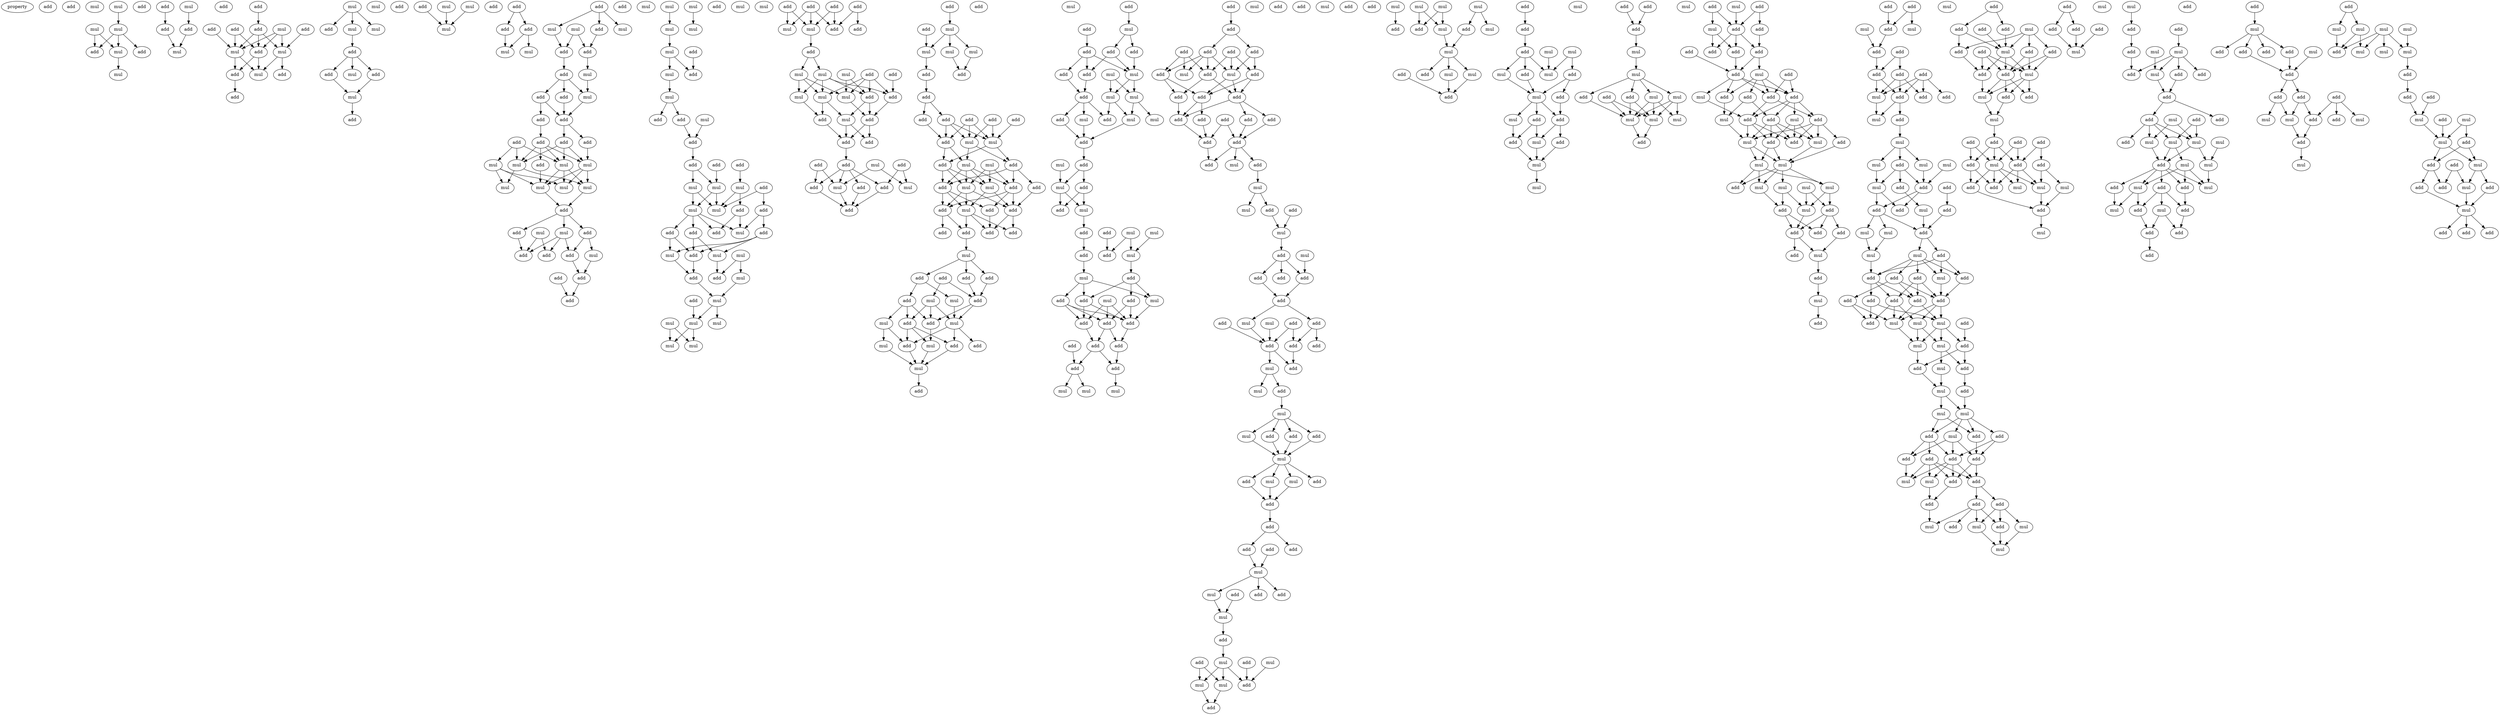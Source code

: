 digraph {
    node [fontcolor=black]
    property [mul=2,lf=1.0]
    0 [ label = add ];
    1 [ label = add ];
    2 [ label = mul ];
    3 [ label = mul ];
    4 [ label = mul ];
    5 [ label = mul ];
    6 [ label = mul ];
    7 [ label = add ];
    8 [ label = add ];
    9 [ label = add ];
    10 [ label = mul ];
    11 [ label = add ];
    12 [ label = mul ];
    13 [ label = add ];
    14 [ label = add ];
    15 [ label = add ];
    16 [ label = mul ];
    17 [ label = add ];
    18 [ label = mul ];
    19 [ label = add ];
    20 [ label = add ];
    21 [ label = add ];
    22 [ label = add ];
    23 [ label = add ];
    24 [ label = mul ];
    25 [ label = mul ];
    26 [ label = add ];
    27 [ label = add ];
    28 [ label = mul ];
    29 [ label = add ];
    30 [ label = mul ];
    31 [ label = add ];
    32 [ label = mul ];
    33 [ label = mul ];
    34 [ label = mul ];
    35 [ label = add ];
    36 [ label = add ];
    37 [ label = add ];
    38 [ label = mul ];
    39 [ label = add ];
    40 [ label = mul ];
    41 [ label = add ];
    42 [ label = add ];
    43 [ label = mul ];
    44 [ label = mul ];
    45 [ label = add ];
    46 [ label = mul ];
    47 [ label = add ];
    48 [ label = add ];
    49 [ label = add ];
    50 [ label = mul ];
    51 [ label = mul ];
    52 [ label = add ];
    53 [ label = mul ];
    54 [ label = mul ];
    55 [ label = mul ];
    56 [ label = add ];
    57 [ label = add ];
    58 [ label = add ];
    59 [ label = mul ];
    60 [ label = add ];
    61 [ label = mul ];
    62 [ label = add ];
    63 [ label = add ];
    64 [ label = add ];
    65 [ label = add ];
    66 [ label = add ];
    67 [ label = add ];
    68 [ label = add ];
    69 [ label = add ];
    70 [ label = add ];
    71 [ label = mul ];
    72 [ label = mul ];
    73 [ label = add ];
    74 [ label = mul ];
    75 [ label = mul ];
    76 [ label = mul ];
    77 [ label = mul ];
    78 [ label = mul ];
    79 [ label = mul ];
    80 [ label = add ];
    81 [ label = mul ];
    82 [ label = add ];
    83 [ label = add ];
    84 [ label = mul ];
    85 [ label = mul ];
    86 [ label = mul ];
    87 [ label = add ];
    88 [ label = add ];
    89 [ label = add ];
    90 [ label = add ];
    91 [ label = add ];
    92 [ label = mul ];
    93 [ label = mul ];
    94 [ label = add ];
    95 [ label = add ];
    96 [ label = mul ];
    97 [ label = mul ];
    98 [ label = mul ];
    99 [ label = add ];
    100 [ label = mul ];
    101 [ label = add ];
    102 [ label = mul ];
    103 [ label = mul ];
    104 [ label = add ];
    105 [ label = add ];
    106 [ label = mul ];
    107 [ label = add ];
    108 [ label = add ];
    109 [ label = add ];
    110 [ label = add ];
    111 [ label = mul ];
    112 [ label = mul ];
    113 [ label = add ];
    114 [ label = mul ];
    115 [ label = add ];
    116 [ label = mul ];
    117 [ label = mul ];
    118 [ label = add ];
    119 [ label = add ];
    120 [ label = add ];
    121 [ label = add ];
    122 [ label = add ];
    123 [ label = mul ];
    124 [ label = mul ];
    125 [ label = mul ];
    126 [ label = mul ];
    127 [ label = add ];
    128 [ label = add ];
    129 [ label = add ];
    130 [ label = mul ];
    131 [ label = add ];
    132 [ label = mul ];
    133 [ label = mul ];
    134 [ label = mul ];
    135 [ label = mul ];
    136 [ label = mul ];
    137 [ label = mul ];
    138 [ label = mul ];
    139 [ label = add ];
    140 [ label = add ];
    141 [ label = add ];
    142 [ label = add ];
    143 [ label = mul ];
    144 [ label = add ];
    145 [ label = add ];
    146 [ label = mul ];
    147 [ label = add ];
    148 [ label = mul ];
    149 [ label = mul ];
    150 [ label = add ];
    151 [ label = add ];
    152 [ label = mul ];
    153 [ label = mul ];
    154 [ label = mul ];
    155 [ label = mul ];
    156 [ label = add ];
    157 [ label = add ];
    158 [ label = mul ];
    159 [ label = add ];
    160 [ label = add ];
    161 [ label = add ];
    162 [ label = add ];
    163 [ label = mul ];
    164 [ label = add ];
    165 [ label = add ];
    166 [ label = add ];
    167 [ label = add ];
    168 [ label = mul ];
    169 [ label = add ];
    170 [ label = mul ];
    171 [ label = add ];
    172 [ label = add ];
    173 [ label = add ];
    174 [ label = add ];
    175 [ label = mul ];
    176 [ label = add ];
    177 [ label = mul ];
    178 [ label = mul ];
    179 [ label = mul ];
    180 [ label = add ];
    181 [ label = add ];
    182 [ label = mul ];
    183 [ label = add ];
    184 [ label = add ];
    185 [ label = add ];
    186 [ label = add ];
    187 [ label = add ];
    188 [ label = add ];
    189 [ label = mul ];
    190 [ label = add ];
    191 [ label = mul ];
    192 [ label = mul ];
    193 [ label = add ];
    194 [ label = mul ];
    195 [ label = add ];
    196 [ label = add ];
    197 [ label = mul ];
    198 [ label = add ];
    199 [ label = add ];
    200 [ label = mul ];
    201 [ label = mul ];
    202 [ label = add ];
    203 [ label = add ];
    204 [ label = add ];
    205 [ label = add ];
    206 [ label = add ];
    207 [ label = add ];
    208 [ label = add ];
    209 [ label = mul ];
    210 [ label = add ];
    211 [ label = add ];
    212 [ label = add ];
    213 [ label = add ];
    214 [ label = add ];
    215 [ label = mul ];
    216 [ label = add ];
    217 [ label = mul ];
    218 [ label = mul ];
    219 [ label = mul ];
    220 [ label = add ];
    221 [ label = add ];
    222 [ label = add ];
    223 [ label = mul ];
    224 [ label = add ];
    225 [ label = mul ];
    226 [ label = add ];
    227 [ label = mul ];
    228 [ label = add ];
    229 [ label = add ];
    230 [ label = add ];
    231 [ label = mul ];
    232 [ label = add ];
    233 [ label = add ];
    234 [ label = add ];
    235 [ label = mul ];
    236 [ label = mul ];
    237 [ label = add ];
    238 [ label = add ];
    239 [ label = mul ];
    240 [ label = mul ];
    241 [ label = add ];
    242 [ label = mul ];
    243 [ label = add ];
    244 [ label = mul ];
    245 [ label = add ];
    246 [ label = mul ];
    247 [ label = add ];
    248 [ label = mul ];
    249 [ label = add ];
    250 [ label = mul ];
    251 [ label = add ];
    252 [ label = mul ];
    253 [ label = add ];
    254 [ label = add ];
    255 [ label = mul ];
    256 [ label = mul ];
    257 [ label = add ];
    258 [ label = add ];
    259 [ label = add ];
    260 [ label = mul ];
    261 [ label = add ];
    262 [ label = mul ];
    263 [ label = add ];
    264 [ label = mul ];
    265 [ label = add ];
    266 [ label = add ];
    267 [ label = mul ];
    268 [ label = add ];
    269 [ label = add ];
    270 [ label = add ];
    271 [ label = add ];
    272 [ label = add ];
    273 [ label = add ];
    274 [ label = add ];
    275 [ label = add ];
    276 [ label = mul ];
    277 [ label = mul ];
    278 [ label = add ];
    279 [ label = mul ];
    280 [ label = mul ];
    281 [ label = add ];
    282 [ label = add ];
    283 [ label = add ];
    284 [ label = add ];
    285 [ label = add ];
    286 [ label = add ];
    287 [ label = add ];
    288 [ label = mul ];
    289 [ label = mul ];
    290 [ label = add ];
    291 [ label = add ];
    292 [ label = add ];
    293 [ label = add ];
    294 [ label = add ];
    295 [ label = add ];
    296 [ label = add ];
    297 [ label = add ];
    298 [ label = add ];
    299 [ label = add ];
    300 [ label = add ];
    301 [ label = mul ];
    302 [ label = add ];
    303 [ label = add ];
    304 [ label = mul ];
    305 [ label = mul ];
    306 [ label = add ];
    307 [ label = add ];
    308 [ label = mul ];
    309 [ label = add ];
    310 [ label = add ];
    311 [ label = mul ];
    312 [ label = add ];
    313 [ label = add ];
    314 [ label = add ];
    315 [ label = add ];
    316 [ label = mul ];
    317 [ label = add ];
    318 [ label = mul ];
    319 [ label = add ];
    320 [ label = add ];
    321 [ label = add ];
    322 [ label = add ];
    323 [ label = add ];
    324 [ label = add ];
    325 [ label = mul ];
    326 [ label = mul ];
    327 [ label = add ];
    328 [ label = mul ];
    329 [ label = mul ];
    330 [ label = add ];
    331 [ label = add ];
    332 [ label = add ];
    333 [ label = add ];
    334 [ label = mul ];
    335 [ label = add ];
    336 [ label = add ];
    337 [ label = mul ];
    338 [ label = mul ];
    339 [ label = add ];
    340 [ label = add ];
    341 [ label = add ];
    342 [ label = mul ];
    343 [ label = add ];
    344 [ label = add ];
    345 [ label = add ];
    346 [ label = mul ];
    347 [ label = mul ];
    348 [ label = add ];
    349 [ label = add ];
    350 [ label = add ];
    351 [ label = add ];
    352 [ label = mul ];
    353 [ label = add ];
    354 [ label = add ];
    355 [ label = add ];
    356 [ label = mul ];
    357 [ label = mul ];
    358 [ label = mul ];
    359 [ label = mul ];
    360 [ label = add ];
    361 [ label = add ];
    362 [ label = mul ];
    363 [ label = add ];
    364 [ label = mul ];
    365 [ label = mul ];
    366 [ label = mul ];
    367 [ label = mul ];
    368 [ label = add ];
    369 [ label = add ];
    370 [ label = mul ];
    371 [ label = mul ];
    372 [ label = add ];
    373 [ label = mul ];
    374 [ label = mul ];
    375 [ label = add ];
    376 [ label = add ];
    377 [ label = add ];
    378 [ label = add ];
    379 [ label = add ];
    380 [ label = mul ];
    381 [ label = mul ];
    382 [ label = mul ];
    383 [ label = add ];
    384 [ label = mul ];
    385 [ label = add ];
    386 [ label = mul ];
    387 [ label = add ];
    388 [ label = add ];
    389 [ label = mul ];
    390 [ label = add ];
    391 [ label = add ];
    392 [ label = mul ];
    393 [ label = add ];
    394 [ label = mul ];
    395 [ label = mul ];
    396 [ label = mul ];
    397 [ label = add ];
    398 [ label = add ];
    399 [ label = add ];
    400 [ label = mul ];
    401 [ label = mul ];
    402 [ label = mul ];
    403 [ label = add ];
    404 [ label = add ];
    405 [ label = add ];
    406 [ label = mul ];
    407 [ label = mul ];
    408 [ label = mul ];
    409 [ label = mul ];
    410 [ label = add ];
    411 [ label = mul ];
    412 [ label = add ];
    413 [ label = add ];
    414 [ label = mul ];
    415 [ label = add ];
    416 [ label = mul ];
    417 [ label = add ];
    418 [ label = add ];
    419 [ label = add ];
    420 [ label = add ];
    421 [ label = add ];
    422 [ label = add ];
    423 [ label = mul ];
    424 [ label = add ];
    425 [ label = add ];
    426 [ label = add ];
    427 [ label = mul ];
    428 [ label = add ];
    429 [ label = add ];
    430 [ label = add ];
    431 [ label = add ];
    432 [ label = mul ];
    433 [ label = add ];
    434 [ label = mul ];
    435 [ label = add ];
    436 [ label = add ];
    437 [ label = mul ];
    438 [ label = mul ];
    439 [ label = add ];
    440 [ label = mul ];
    441 [ label = mul ];
    442 [ label = mul ];
    443 [ label = mul ];
    444 [ label = add ];
    445 [ label = mul ];
    446 [ label = mul ];
    447 [ label = add ];
    448 [ label = add ];
    449 [ label = mul ];
    450 [ label = add ];
    451 [ label = add ];
    452 [ label = add ];
    453 [ label = add ];
    454 [ label = mul ];
    455 [ label = add ];
    456 [ label = add ];
    457 [ label = mul ];
    458 [ label = add ];
    459 [ label = mul ];
    460 [ label = add ];
    461 [ label = mul ];
    462 [ label = mul ];
    463 [ label = add ];
    464 [ label = add ];
    465 [ label = add ];
    466 [ label = add ];
    467 [ label = add ];
    468 [ label = add ];
    469 [ label = mul ];
    470 [ label = add ];
    471 [ label = add ];
    472 [ label = add ];
    473 [ label = add ];
    474 [ label = mul ];
    475 [ label = mul ];
    476 [ label = mul ];
    477 [ label = add ];
    478 [ label = mul ];
    479 [ label = mul ];
    480 [ label = add ];
    481 [ label = mul ];
    482 [ label = add ];
    483 [ label = add ];
    484 [ label = mul ];
    485 [ label = add ];
    486 [ label = add ];
    487 [ label = add ];
    488 [ label = mul ];
    489 [ label = mul ];
    490 [ label = add ];
    491 [ label = mul ];
    492 [ label = add ];
    493 [ label = mul ];
    494 [ label = add ];
    495 [ label = add ];
    496 [ label = add ];
    497 [ label = add ];
    498 [ label = mul ];
    499 [ label = add ];
    500 [ label = add ];
    501 [ label = add ];
    502 [ label = add ];
    503 [ label = add ];
    504 [ label = mul ];
    505 [ label = mul ];
    506 [ label = mul ];
    507 [ label = add ];
    508 [ label = add ];
    509 [ label = mul ];
    510 [ label = add ];
    511 [ label = mul ];
    512 [ label = add ];
    513 [ label = add ];
    514 [ label = mul ];
    515 [ label = mul ];
    516 [ label = add ];
    517 [ label = mul ];
    518 [ label = mul ];
    519 [ label = add ];
    520 [ label = add ];
    521 [ label = mul ];
    522 [ label = add ];
    523 [ label = add ];
    524 [ label = add ];
    525 [ label = add ];
    526 [ label = add ];
    527 [ label = mul ];
    528 [ label = mul ];
    529 [ label = add ];
    530 [ label = add ];
    531 [ label = add ];
    532 [ label = add ];
    533 [ label = add ];
    534 [ label = mul ];
    535 [ label = add ];
    536 [ label = mul ];
    537 [ label = mul ];
    538 [ label = add ];
    539 [ label = mul ];
    540 [ label = add ];
    541 [ label = add ];
    542 [ label = mul ];
    543 [ label = add ];
    544 [ label = add ];
    545 [ label = add ];
    546 [ label = mul ];
    547 [ label = add ];
    548 [ label = add ];
    549 [ label = add ];
    550 [ label = add ];
    551 [ label = mul ];
    552 [ label = add ];
    553 [ label = add ];
    554 [ label = mul ];
    555 [ label = add ];
    556 [ label = mul ];
    557 [ label = add ];
    558 [ label = add ];
    559 [ label = add ];
    560 [ label = add ];
    561 [ label = add ];
    562 [ label = add ];
    563 [ label = add ];
    564 [ label = mul ];
    565 [ label = mul ];
    566 [ label = mul ];
    567 [ label = add ];
    568 [ label = mul ];
    569 [ label = add ];
    570 [ label = add ];
    571 [ label = mul ];
    572 [ label = add ];
    573 [ label = add ];
    574 [ label = mul ];
    575 [ label = add ];
    576 [ label = add ];
    577 [ label = mul ];
    578 [ label = mul ];
    579 [ label = add ];
    580 [ label = add ];
    581 [ label = add ];
    582 [ label = mul ];
    583 [ label = mul ];
    584 [ label = mul ];
    585 [ label = add ];
    586 [ label = add ];
    587 [ label = add ];
    588 [ label = add ];
    589 [ label = mul ];
    590 [ label = add ];
    591 [ label = add ];
    592 [ label = add ];
    593 [ label = mul ];
    594 [ label = mul ];
    595 [ label = add ];
    596 [ label = mul ];
    597 [ label = mul ];
    598 [ label = mul ];
    599 [ label = add ];
    600 [ label = mul ];
    601 [ label = add ];
    602 [ label = mul ];
    603 [ label = add ];
    604 [ label = add ];
    605 [ label = mul ];
    606 [ label = add ];
    607 [ label = mul ];
    608 [ label = mul ];
    609 [ label = add ];
    610 [ label = add ];
    611 [ label = add ];
    612 [ label = add ];
    613 [ label = add ];
    614 [ label = add ];
    615 [ label = mul ];
    616 [ label = add ];
    617 [ label = add ];
    618 [ label = mul ];
    619 [ label = add ];
    620 [ label = add ];
    621 [ label = add ];
    622 [ label = add ];
    623 [ label = add ];
    624 [ label = add ];
    625 [ label = add ];
    626 [ label = mul ];
    627 [ label = add ];
    628 [ label = mul ];
    629 [ label = mul ];
    630 [ label = add ];
    631 [ label = mul ];
    632 [ label = add ];
    633 [ label = mul ];
    634 [ label = mul ];
    635 [ label = mul ];
    636 [ label = mul ];
    637 [ label = add ];
    638 [ label = mul ];
    639 [ label = mul ];
    640 [ label = mul ];
    641 [ label = add ];
    642 [ label = add ];
    643 [ label = add ];
    644 [ label = mul ];
    645 [ label = add ];
    646 [ label = mul ];
    647 [ label = mul ];
    648 [ label = add ];
    649 [ label = add ];
    650 [ label = add ];
    651 [ label = mul ];
    652 [ label = mul ];
    653 [ label = add ];
    654 [ label = add ];
    655 [ label = add ];
    656 [ label = mul ];
    657 [ label = add ];
    658 [ label = add ];
    659 [ label = add ];
    3 -> 4 [ name = 0 ];
    4 -> 6 [ name = 1 ];
    4 -> 7 [ name = 2 ];
    4 -> 9 [ name = 3 ];
    5 -> 6 [ name = 4 ];
    5 -> 9 [ name = 5 ];
    6 -> 10 [ name = 6 ];
    11 -> 13 [ name = 7 ];
    12 -> 15 [ name = 8 ];
    13 -> 16 [ name = 9 ];
    15 -> 16 [ name = 10 ];
    17 -> 21 [ name = 11 ];
    18 -> 23 [ name = 12 ];
    18 -> 24 [ name = 13 ];
    18 -> 25 [ name = 14 ];
    19 -> 24 [ name = 15 ];
    20 -> 23 [ name = 16 ];
    20 -> 24 [ name = 17 ];
    21 -> 23 [ name = 18 ];
    21 -> 24 [ name = 19 ];
    21 -> 25 [ name = 20 ];
    22 -> 25 [ name = 21 ];
    23 -> 27 [ name = 22 ];
    23 -> 28 [ name = 23 ];
    24 -> 27 [ name = 24 ];
    24 -> 28 [ name = 25 ];
    25 -> 26 [ name = 26 ];
    25 -> 28 [ name = 27 ];
    27 -> 29 [ name = 28 ];
    30 -> 31 [ name = 29 ];
    30 -> 32 [ name = 30 ];
    30 -> 33 [ name = 31 ];
    32 -> 36 [ name = 32 ];
    36 -> 37 [ name = 33 ];
    36 -> 38 [ name = 34 ];
    36 -> 39 [ name = 35 ];
    37 -> 40 [ name = 36 ];
    39 -> 40 [ name = 37 ];
    40 -> 41 [ name = 38 ];
    42 -> 46 [ name = 39 ];
    43 -> 46 [ name = 40 ];
    44 -> 46 [ name = 41 ];
    47 -> 48 [ name = 42 ];
    47 -> 49 [ name = 43 ];
    48 -> 50 [ name = 44 ];
    48 -> 51 [ name = 45 ];
    49 -> 50 [ name = 46 ];
    52 -> 53 [ name = 47 ];
    52 -> 54 [ name = 48 ];
    52 -> 56 [ name = 49 ];
    53 -> 57 [ name = 50 ];
    55 -> 57 [ name = 51 ];
    55 -> 58 [ name = 52 ];
    56 -> 58 [ name = 53 ];
    57 -> 60 [ name = 54 ];
    58 -> 59 [ name = 55 ];
    59 -> 61 [ name = 56 ];
    60 -> 61 [ name = 57 ];
    60 -> 62 [ name = 58 ];
    60 -> 64 [ name = 59 ];
    61 -> 65 [ name = 60 ];
    62 -> 65 [ name = 61 ];
    64 -> 65 [ name = 62 ];
    64 -> 66 [ name = 63 ];
    65 -> 69 [ name = 64 ];
    65 -> 70 [ name = 65 ];
    66 -> 67 [ name = 66 ];
    67 -> 72 [ name = 67 ];
    67 -> 73 [ name = 68 ];
    67 -> 74 [ name = 69 ];
    67 -> 75 [ name = 70 ];
    68 -> 71 [ name = 71 ];
    68 -> 72 [ name = 72 ];
    68 -> 75 [ name = 73 ];
    69 -> 74 [ name = 74 ];
    70 -> 72 [ name = 75 ];
    70 -> 74 [ name = 76 ];
    70 -> 75 [ name = 77 ];
    71 -> 76 [ name = 78 ];
    71 -> 77 [ name = 79 ];
    71 -> 78 [ name = 80 ];
    72 -> 76 [ name = 81 ];
    72 -> 77 [ name = 82 ];
    72 -> 79 [ name = 83 ];
    73 -> 76 [ name = 84 ];
    74 -> 76 [ name = 85 ];
    74 -> 77 [ name = 86 ];
    74 -> 79 [ name = 87 ];
    75 -> 78 [ name = 88 ];
    75 -> 79 [ name = 89 ];
    76 -> 80 [ name = 90 ];
    79 -> 80 [ name = 91 ];
    80 -> 81 [ name = 92 ];
    80 -> 82 [ name = 93 ];
    80 -> 83 [ name = 94 ];
    81 -> 87 [ name = 95 ];
    81 -> 88 [ name = 96 ];
    81 -> 89 [ name = 97 ];
    82 -> 86 [ name = 98 ];
    82 -> 87 [ name = 99 ];
    83 -> 89 [ name = 100 ];
    84 -> 88 [ name = 101 ];
    84 -> 89 [ name = 102 ];
    86 -> 91 [ name = 103 ];
    87 -> 91 [ name = 104 ];
    90 -> 94 [ name = 105 ];
    91 -> 94 [ name = 106 ];
    92 -> 96 [ name = 107 ];
    93 -> 97 [ name = 108 ];
    96 -> 98 [ name = 109 ];
    98 -> 100 [ name = 110 ];
    98 -> 101 [ name = 111 ];
    99 -> 101 [ name = 112 ];
    100 -> 102 [ name = 113 ];
    102 -> 104 [ name = 114 ];
    102 -> 105 [ name = 115 ];
    105 -> 107 [ name = 116 ];
    106 -> 107 [ name = 117 ];
    107 -> 108 [ name = 118 ];
    108 -> 111 [ name = 119 ];
    108 -> 112 [ name = 120 ];
    109 -> 112 [ name = 121 ];
    110 -> 114 [ name = 122 ];
    111 -> 116 [ name = 123 ];
    111 -> 117 [ name = 124 ];
    112 -> 116 [ name = 125 ];
    112 -> 117 [ name = 126 ];
    113 -> 115 [ name = 127 ];
    113 -> 116 [ name = 128 ];
    114 -> 116 [ name = 129 ];
    114 -> 118 [ name = 130 ];
    115 -> 121 [ name = 131 ];
    115 -> 123 [ name = 132 ];
    117 -> 119 [ name = 133 ];
    117 -> 120 [ name = 134 ];
    117 -> 122 [ name = 135 ];
    117 -> 123 [ name = 136 ];
    118 -> 120 [ name = 137 ];
    118 -> 123 [ name = 138 ];
    119 -> 126 [ name = 139 ];
    119 -> 127 [ name = 140 ];
    121 -> 124 [ name = 141 ];
    121 -> 126 [ name = 142 ];
    121 -> 127 [ name = 143 ];
    122 -> 124 [ name = 144 ];
    122 -> 127 [ name = 145 ];
    124 -> 128 [ name = 146 ];
    125 -> 129 [ name = 147 ];
    125 -> 130 [ name = 148 ];
    126 -> 129 [ name = 149 ];
    127 -> 128 [ name = 150 ];
    128 -> 132 [ name = 151 ];
    130 -> 132 [ name = 152 ];
    131 -> 133 [ name = 153 ];
    132 -> 133 [ name = 154 ];
    132 -> 135 [ name = 155 ];
    133 -> 136 [ name = 156 ];
    133 -> 137 [ name = 157 ];
    134 -> 136 [ name = 158 ];
    134 -> 137 [ name = 159 ];
    139 -> 143 [ name = 160 ];
    139 -> 144 [ name = 161 ];
    139 -> 146 [ name = 162 ];
    140 -> 143 [ name = 163 ];
    140 -> 146 [ name = 164 ];
    141 -> 144 [ name = 165 ];
    141 -> 146 [ name = 166 ];
    142 -> 144 [ name = 167 ];
    142 -> 145 [ name = 168 ];
    146 -> 147 [ name = 169 ];
    147 -> 149 [ name = 170 ];
    147 -> 152 [ name = 171 ];
    148 -> 155 [ name = 172 ];
    148 -> 156 [ name = 173 ];
    149 -> 153 [ name = 174 ];
    149 -> 154 [ name = 175 ];
    149 -> 156 [ name = 176 ];
    149 -> 157 [ name = 177 ];
    150 -> 157 [ name = 178 ];
    151 -> 153 [ name = 179 ];
    151 -> 155 [ name = 180 ];
    151 -> 156 [ name = 181 ];
    151 -> 157 [ name = 182 ];
    152 -> 153 [ name = 183 ];
    152 -> 154 [ name = 184 ];
    152 -> 155 [ name = 185 ];
    153 -> 158 [ name = 186 ];
    153 -> 159 [ name = 187 ];
    154 -> 159 [ name = 188 ];
    155 -> 160 [ name = 189 ];
    156 -> 158 [ name = 190 ];
    156 -> 160 [ name = 191 ];
    157 -> 160 [ name = 192 ];
    158 -> 161 [ name = 193 ];
    158 -> 162 [ name = 194 ];
    159 -> 161 [ name = 195 ];
    160 -> 161 [ name = 196 ];
    160 -> 162 [ name = 197 ];
    161 -> 166 [ name = 198 ];
    163 -> 168 [ name = 199 ];
    163 -> 170 [ name = 200 ];
    164 -> 167 [ name = 201 ];
    164 -> 168 [ name = 202 ];
    165 -> 169 [ name = 203 ];
    165 -> 170 [ name = 204 ];
    166 -> 167 [ name = 205 ];
    166 -> 168 [ name = 206 ];
    166 -> 169 [ name = 207 ];
    166 -> 171 [ name = 208 ];
    167 -> 172 [ name = 209 ];
    168 -> 172 [ name = 210 ];
    169 -> 172 [ name = 211 ];
    171 -> 172 [ name = 212 ];
    173 -> 175 [ name = 213 ];
    175 -> 177 [ name = 214 ];
    175 -> 178 [ name = 215 ];
    175 -> 179 [ name = 216 ];
    176 -> 177 [ name = 217 ];
    177 -> 181 [ name = 218 ];
    178 -> 180 [ name = 219 ];
    179 -> 180 [ name = 220 ];
    181 -> 183 [ name = 221 ];
    183 -> 185 [ name = 222 ];
    183 -> 186 [ name = 223 ];
    184 -> 189 [ name = 224 ];
    184 -> 190 [ name = 225 ];
    184 -> 191 [ name = 226 ];
    185 -> 189 [ name = 227 ];
    185 -> 190 [ name = 228 ];
    185 -> 191 [ name = 229 ];
    186 -> 190 [ name = 230 ];
    187 -> 191 [ name = 231 ];
    188 -> 189 [ name = 232 ];
    188 -> 191 [ name = 233 ];
    189 -> 192 [ name = 234 ];
    189 -> 193 [ name = 235 ];
    190 -> 192 [ name = 236 ];
    190 -> 195 [ name = 237 ];
    191 -> 193 [ name = 238 ];
    191 -> 195 [ name = 239 ];
    192 -> 197 [ name = 240 ];
    192 -> 198 [ name = 241 ];
    192 -> 199 [ name = 242 ];
    192 -> 200 [ name = 243 ];
    193 -> 196 [ name = 244 ];
    193 -> 198 [ name = 245 ];
    193 -> 199 [ name = 246 ];
    194 -> 197 [ name = 247 ];
    194 -> 198 [ name = 248 ];
    194 -> 200 [ name = 249 ];
    195 -> 197 [ name = 250 ];
    195 -> 199 [ name = 251 ];
    195 -> 200 [ name = 252 ];
    196 -> 203 [ name = 253 ];
    197 -> 201 [ name = 254 ];
    197 -> 203 [ name = 255 ];
    197 -> 204 [ name = 256 ];
    198 -> 202 [ name = 257 ];
    198 -> 203 [ name = 258 ];
    198 -> 204 [ name = 259 ];
    199 -> 201 [ name = 260 ];
    199 -> 202 [ name = 261 ];
    199 -> 204 [ name = 262 ];
    200 -> 201 [ name = 263 ];
    200 -> 203 [ name = 264 ];
    201 -> 206 [ name = 265 ];
    201 -> 207 [ name = 266 ];
    201 -> 208 [ name = 267 ];
    202 -> 206 [ name = 268 ];
    203 -> 206 [ name = 269 ];
    203 -> 207 [ name = 270 ];
    204 -> 205 [ name = 271 ];
    204 -> 208 [ name = 272 ];
    208 -> 209 [ name = 273 ];
    209 -> 210 [ name = 274 ];
    209 -> 211 [ name = 275 ];
    209 -> 212 [ name = 276 ];
    210 -> 214 [ name = 277 ];
    211 -> 214 [ name = 278 ];
    212 -> 215 [ name = 279 ];
    212 -> 216 [ name = 280 ];
    213 -> 214 [ name = 281 ];
    213 -> 217 [ name = 282 ];
    214 -> 219 [ name = 283 ];
    214 -> 221 [ name = 284 ];
    215 -> 219 [ name = 285 ];
    216 -> 218 [ name = 286 ];
    216 -> 220 [ name = 287 ];
    216 -> 221 [ name = 288 ];
    217 -> 219 [ name = 289 ];
    217 -> 220 [ name = 290 ];
    217 -> 221 [ name = 291 ];
    218 -> 225 [ name = 292 ];
    218 -> 226 [ name = 293 ];
    219 -> 222 [ name = 294 ];
    219 -> 224 [ name = 295 ];
    219 -> 226 [ name = 296 ];
    220 -> 223 [ name = 297 ];
    220 -> 224 [ name = 298 ];
    220 -> 226 [ name = 299 ];
    221 -> 223 [ name = 300 ];
    223 -> 227 [ name = 301 ];
    224 -> 227 [ name = 302 ];
    225 -> 227 [ name = 303 ];
    226 -> 227 [ name = 304 ];
    227 -> 229 [ name = 305 ];
    228 -> 231 [ name = 306 ];
    230 -> 234 [ name = 307 ];
    231 -> 232 [ name = 308 ];
    231 -> 233 [ name = 309 ];
    232 -> 235 [ name = 310 ];
    233 -> 235 [ name = 311 ];
    233 -> 237 [ name = 312 ];
    234 -> 235 [ name = 313 ];
    234 -> 237 [ name = 314 ];
    234 -> 238 [ name = 315 ];
    235 -> 239 [ name = 316 ];
    235 -> 240 [ name = 317 ];
    236 -> 239 [ name = 318 ];
    236 -> 240 [ name = 319 ];
    237 -> 241 [ name = 320 ];
    238 -> 241 [ name = 321 ];
    239 -> 244 [ name = 322 ];
    239 -> 246 [ name = 323 ];
    240 -> 245 [ name = 324 ];
    240 -> 246 [ name = 325 ];
    241 -> 242 [ name = 326 ];
    241 -> 243 [ name = 327 ];
    241 -> 245 [ name = 328 ];
    242 -> 247 [ name = 329 ];
    243 -> 247 [ name = 330 ];
    246 -> 247 [ name = 331 ];
    247 -> 249 [ name = 332 ];
    248 -> 250 [ name = 333 ];
    249 -> 250 [ name = 334 ];
    249 -> 251 [ name = 335 ];
    250 -> 252 [ name = 336 ];
    250 -> 253 [ name = 337 ];
    251 -> 252 [ name = 338 ];
    251 -> 253 [ name = 339 ];
    252 -> 257 [ name = 340 ];
    254 -> 259 [ name = 341 ];
    255 -> 260 [ name = 342 ];
    256 -> 259 [ name = 343 ];
    256 -> 260 [ name = 344 ];
    257 -> 258 [ name = 345 ];
    258 -> 262 [ name = 346 ];
    260 -> 261 [ name = 347 ];
    261 -> 263 [ name = 348 ];
    261 -> 266 [ name = 349 ];
    261 -> 267 [ name = 350 ];
    262 -> 263 [ name = 351 ];
    262 -> 265 [ name = 352 ];
    262 -> 267 [ name = 353 ];
    263 -> 268 [ name = 354 ];
    263 -> 270 [ name = 355 ];
    264 -> 268 [ name = 356 ];
    264 -> 269 [ name = 357 ];
    264 -> 270 [ name = 358 ];
    265 -> 268 [ name = 359 ];
    265 -> 269 [ name = 360 ];
    265 -> 270 [ name = 361 ];
    266 -> 269 [ name = 362 ];
    266 -> 270 [ name = 363 ];
    267 -> 270 [ name = 364 ];
    268 -> 272 [ name = 365 ];
    269 -> 271 [ name = 366 ];
    269 -> 272 [ name = 367 ];
    270 -> 271 [ name = 368 ];
    271 -> 275 [ name = 369 ];
    272 -> 274 [ name = 370 ];
    272 -> 275 [ name = 371 ];
    273 -> 274 [ name = 372 ];
    274 -> 276 [ name = 373 ];
    274 -> 277 [ name = 374 ];
    275 -> 279 [ name = 375 ];
    278 -> 281 [ name = 376 ];
    281 -> 284 [ name = 377 ];
    281 -> 285 [ name = 378 ];
    282 -> 286 [ name = 379 ];
    282 -> 287 [ name = 380 ];
    282 -> 289 [ name = 381 ];
    283 -> 287 [ name = 382 ];
    283 -> 288 [ name = 383 ];
    283 -> 290 [ name = 384 ];
    284 -> 288 [ name = 385 ];
    284 -> 290 [ name = 386 ];
    285 -> 286 [ name = 387 ];
    285 -> 287 [ name = 388 ];
    285 -> 288 [ name = 389 ];
    285 -> 289 [ name = 390 ];
    286 -> 291 [ name = 391 ];
    286 -> 293 [ name = 392 ];
    287 -> 291 [ name = 393 ];
    287 -> 292 [ name = 394 ];
    288 -> 292 [ name = 395 ];
    288 -> 293 [ name = 396 ];
    290 -> 292 [ name = 397 ];
    290 -> 293 [ name = 398 ];
    291 -> 296 [ name = 399 ];
    292 -> 294 [ name = 400 ];
    292 -> 295 [ name = 401 ];
    292 -> 296 [ name = 402 ];
    293 -> 296 [ name = 403 ];
    293 -> 298 [ name = 404 ];
    294 -> 300 [ name = 405 ];
    295 -> 300 [ name = 406 ];
    296 -> 299 [ name = 407 ];
    297 -> 299 [ name = 408 ];
    297 -> 300 [ name = 409 ];
    298 -> 299 [ name = 410 ];
    299 -> 302 [ name = 411 ];
    300 -> 301 [ name = 412 ];
    300 -> 302 [ name = 413 ];
    300 -> 303 [ name = 414 ];
    303 -> 304 [ name = 415 ];
    304 -> 305 [ name = 416 ];
    304 -> 306 [ name = 417 ];
    306 -> 308 [ name = 418 ];
    307 -> 308 [ name = 419 ];
    308 -> 309 [ name = 420 ];
    309 -> 312 [ name = 421 ];
    309 -> 313 [ name = 422 ];
    309 -> 314 [ name = 423 ];
    311 -> 314 [ name = 424 ];
    313 -> 315 [ name = 425 ];
    314 -> 315 [ name = 426 ];
    315 -> 316 [ name = 427 ];
    315 -> 319 [ name = 428 ];
    316 -> 322 [ name = 429 ];
    317 -> 322 [ name = 430 ];
    317 -> 323 [ name = 431 ];
    318 -> 322 [ name = 432 ];
    319 -> 321 [ name = 433 ];
    319 -> 323 [ name = 434 ];
    320 -> 322 [ name = 435 ];
    322 -> 324 [ name = 436 ];
    322 -> 325 [ name = 437 ];
    323 -> 324 [ name = 438 ];
    325 -> 326 [ name = 439 ];
    325 -> 327 [ name = 440 ];
    327 -> 328 [ name = 441 ];
    328 -> 329 [ name = 442 ];
    328 -> 331 [ name = 443 ];
    328 -> 332 [ name = 444 ];
    328 -> 333 [ name = 445 ];
    329 -> 334 [ name = 446 ];
    331 -> 334 [ name = 447 ];
    332 -> 334 [ name = 448 ];
    333 -> 334 [ name = 449 ];
    334 -> 335 [ name = 450 ];
    334 -> 336 [ name = 451 ];
    334 -> 337 [ name = 452 ];
    334 -> 338 [ name = 453 ];
    335 -> 339 [ name = 454 ];
    337 -> 339 [ name = 455 ];
    338 -> 339 [ name = 456 ];
    339 -> 340 [ name = 457 ];
    340 -> 341 [ name = 458 ];
    340 -> 343 [ name = 459 ];
    341 -> 346 [ name = 460 ];
    345 -> 346 [ name = 461 ];
    346 -> 347 [ name = 462 ];
    346 -> 350 [ name = 463 ];
    346 -> 351 [ name = 464 ];
    347 -> 352 [ name = 465 ];
    349 -> 352 [ name = 466 ];
    352 -> 353 [ name = 467 ];
    353 -> 357 [ name = 468 ];
    354 -> 360 [ name = 469 ];
    355 -> 358 [ name = 470 ];
    355 -> 359 [ name = 471 ];
    356 -> 360 [ name = 472 ];
    357 -> 358 [ name = 473 ];
    357 -> 359 [ name = 474 ];
    357 -> 360 [ name = 475 ];
    358 -> 361 [ name = 476 ];
    359 -> 361 [ name = 477 ];
    362 -> 363 [ name = 478 ];
    364 -> 368 [ name = 479 ];
    364 -> 370 [ name = 480 ];
    365 -> 368 [ name = 481 ];
    365 -> 370 [ name = 482 ];
    366 -> 367 [ name = 483 ];
    366 -> 369 [ name = 484 ];
    369 -> 371 [ name = 485 ];
    370 -> 371 [ name = 486 ];
    371 -> 373 [ name = 487 ];
    371 -> 374 [ name = 488 ];
    371 -> 375 [ name = 489 ];
    372 -> 377 [ name = 490 ];
    373 -> 378 [ name = 491 ];
    374 -> 378 [ name = 492 ];
    376 -> 378 [ name = 493 ];
    377 -> 379 [ name = 494 ];
    379 -> 382 [ name = 495 ];
    379 -> 384 [ name = 496 ];
    379 -> 385 [ name = 497 ];
    380 -> 383 [ name = 498 ];
    380 -> 384 [ name = 499 ];
    381 -> 384 [ name = 500 ];
    382 -> 386 [ name = 501 ];
    383 -> 386 [ name = 502 ];
    383 -> 387 [ name = 503 ];
    385 -> 386 [ name = 504 ];
    386 -> 388 [ name = 505 ];
    386 -> 389 [ name = 506 ];
    386 -> 390 [ name = 507 ];
    387 -> 390 [ name = 508 ];
    388 -> 392 [ name = 509 ];
    388 -> 393 [ name = 510 ];
    389 -> 393 [ name = 511 ];
    390 -> 391 [ name = 512 ];
    390 -> 392 [ name = 513 ];
    391 -> 395 [ name = 514 ];
    392 -> 395 [ name = 515 ];
    393 -> 395 [ name = 516 ];
    395 -> 396 [ name = 517 ];
    397 -> 399 [ name = 518 ];
    398 -> 399 [ name = 519 ];
    399 -> 400 [ name = 520 ];
    400 -> 401 [ name = 521 ];
    401 -> 402 [ name = 522 ];
    401 -> 403 [ name = 523 ];
    401 -> 404 [ name = 524 ];
    401 -> 406 [ name = 525 ];
    402 -> 407 [ name = 526 ];
    402 -> 408 [ name = 527 ];
    402 -> 409 [ name = 528 ];
    403 -> 407 [ name = 529 ];
    403 -> 409 [ name = 530 ];
    404 -> 407 [ name = 531 ];
    405 -> 407 [ name = 532 ];
    405 -> 409 [ name = 533 ];
    406 -> 407 [ name = 534 ];
    406 -> 408 [ name = 535 ];
    406 -> 409 [ name = 536 ];
    407 -> 410 [ name = 537 ];
    409 -> 410 [ name = 538 ];
    412 -> 416 [ name = 539 ];
    412 -> 417 [ name = 540 ];
    413 -> 415 [ name = 541 ];
    413 -> 417 [ name = 542 ];
    414 -> 417 [ name = 543 ];
    415 -> 418 [ name = 544 ];
    416 -> 420 [ name = 545 ];
    416 -> 421 [ name = 546 ];
    417 -> 418 [ name = 547 ];
    417 -> 420 [ name = 548 ];
    417 -> 421 [ name = 549 ];
    418 -> 423 [ name = 550 ];
    418 -> 424 [ name = 551 ];
    419 -> 424 [ name = 552 ];
    420 -> 424 [ name = 553 ];
    422 -> 425 [ name = 554 ];
    422 -> 429 [ name = 555 ];
    423 -> 425 [ name = 556 ];
    423 -> 426 [ name = 557 ];
    423 -> 428 [ name = 558 ];
    423 -> 429 [ name = 559 ];
    424 -> 425 [ name = 560 ];
    424 -> 426 [ name = 561 ];
    424 -> 427 [ name = 562 ];
    424 -> 429 [ name = 563 ];
    425 -> 430 [ name = 564 ];
    425 -> 431 [ name = 565 ];
    425 -> 432 [ name = 566 ];
    425 -> 433 [ name = 567 ];
    426 -> 434 [ name = 568 ];
    427 -> 431 [ name = 569 ];
    428 -> 433 [ name = 570 ];
    428 -> 434 [ name = 571 ];
    429 -> 430 [ name = 572 ];
    429 -> 431 [ name = 573 ];
    430 -> 435 [ name = 574 ];
    430 -> 436 [ name = 575 ];
    430 -> 437 [ name = 576 ];
    430 -> 438 [ name = 577 ];
    431 -> 435 [ name = 578 ];
    431 -> 437 [ name = 579 ];
    431 -> 439 [ name = 580 ];
    432 -> 435 [ name = 581 ];
    432 -> 438 [ name = 582 ];
    432 -> 439 [ name = 583 ];
    433 -> 435 [ name = 584 ];
    433 -> 437 [ name = 585 ];
    433 -> 438 [ name = 586 ];
    433 -> 439 [ name = 587 ];
    434 -> 437 [ name = 588 ];
    436 -> 440 [ name = 589 ];
    437 -> 440 [ name = 590 ];
    437 -> 441 [ name = 591 ];
    438 -> 440 [ name = 592 ];
    439 -> 440 [ name = 593 ];
    439 -> 441 [ name = 594 ];
    440 -> 443 [ name = 595 ];
    440 -> 444 [ name = 596 ];
    440 -> 445 [ name = 597 ];
    440 -> 446 [ name = 598 ];
    441 -> 443 [ name = 599 ];
    441 -> 444 [ name = 600 ];
    441 -> 446 [ name = 601 ];
    442 -> 447 [ name = 602 ];
    442 -> 449 [ name = 603 ];
    443 -> 448 [ name = 604 ];
    445 -> 448 [ name = 605 ];
    445 -> 449 [ name = 606 ];
    446 -> 447 [ name = 607 ];
    446 -> 449 [ name = 608 ];
    447 -> 450 [ name = 609 ];
    447 -> 451 [ name = 610 ];
    447 -> 452 [ name = 611 ];
    448 -> 450 [ name = 612 ];
    448 -> 452 [ name = 613 ];
    449 -> 450 [ name = 614 ];
    450 -> 453 [ name = 615 ];
    450 -> 454 [ name = 616 ];
    451 -> 454 [ name = 617 ];
    454 -> 455 [ name = 618 ];
    455 -> 457 [ name = 619 ];
    456 -> 460 [ name = 620 ];
    457 -> 463 [ name = 621 ];
    458 -> 459 [ name = 622 ];
    458 -> 460 [ name = 623 ];
    460 -> 465 [ name = 624 ];
    462 -> 465 [ name = 625 ];
    464 -> 466 [ name = 626 ];
    464 -> 467 [ name = 627 ];
    465 -> 466 [ name = 628 ];
    466 -> 469 [ name = 629 ];
    466 -> 470 [ name = 630 ];
    467 -> 469 [ name = 631 ];
    467 -> 470 [ name = 632 ];
    467 -> 472 [ name = 633 ];
    468 -> 469 [ name = 634 ];
    468 -> 470 [ name = 635 ];
    468 -> 471 [ name = 636 ];
    468 -> 472 [ name = 637 ];
    469 -> 474 [ name = 638 ];
    470 -> 473 [ name = 639 ];
    470 -> 474 [ name = 640 ];
    473 -> 475 [ name = 641 ];
    475 -> 476 [ name = 642 ];
    475 -> 477 [ name = 643 ];
    475 -> 478 [ name = 644 ];
    476 -> 481 [ name = 645 ];
    477 -> 480 [ name = 646 ];
    477 -> 481 [ name = 647 ];
    477 -> 483 [ name = 648 ];
    478 -> 483 [ name = 649 ];
    479 -> 483 [ name = 650 ];
    480 -> 484 [ name = 651 ];
    481 -> 486 [ name = 652 ];
    481 -> 487 [ name = 653 ];
    482 -> 485 [ name = 654 ];
    483 -> 486 [ name = 655 ];
    483 -> 487 [ name = 656 ];
    484 -> 490 [ name = 657 ];
    485 -> 490 [ name = 658 ];
    486 -> 488 [ name = 659 ];
    486 -> 489 [ name = 660 ];
    486 -> 490 [ name = 661 ];
    488 -> 491 [ name = 662 ];
    489 -> 491 [ name = 663 ];
    490 -> 492 [ name = 664 ];
    490 -> 493 [ name = 665 ];
    491 -> 494 [ name = 666 ];
    492 -> 494 [ name = 667 ];
    492 -> 495 [ name = 668 ];
    492 -> 498 [ name = 669 ];
    493 -> 494 [ name = 670 ];
    493 -> 495 [ name = 671 ];
    493 -> 496 [ name = 672 ];
    493 -> 497 [ name = 673 ];
    493 -> 498 [ name = 674 ];
    494 -> 499 [ name = 675 ];
    494 -> 502 [ name = 676 ];
    494 -> 503 [ name = 677 ];
    495 -> 501 [ name = 678 ];
    496 -> 500 [ name = 679 ];
    496 -> 501 [ name = 680 ];
    496 -> 503 [ name = 681 ];
    497 -> 499 [ name = 682 ];
    497 -> 501 [ name = 683 ];
    497 -> 503 [ name = 684 ];
    498 -> 501 [ name = 685 ];
    499 -> 504 [ name = 686 ];
    499 -> 506 [ name = 687 ];
    499 -> 508 [ name = 688 ];
    500 -> 504 [ name = 689 ];
    500 -> 508 [ name = 690 ];
    501 -> 504 [ name = 691 ];
    501 -> 505 [ name = 692 ];
    501 -> 506 [ name = 693 ];
    502 -> 505 [ name = 694 ];
    502 -> 508 [ name = 695 ];
    503 -> 504 [ name = 696 ];
    503 -> 505 [ name = 697 ];
    504 -> 509 [ name = 698 ];
    505 -> 509 [ name = 699 ];
    505 -> 510 [ name = 700 ];
    505 -> 511 [ name = 701 ];
    506 -> 509 [ name = 702 ];
    506 -> 511 [ name = 703 ];
    507 -> 510 [ name = 704 ];
    509 -> 512 [ name = 705 ];
    510 -> 512 [ name = 706 ];
    510 -> 513 [ name = 707 ];
    511 -> 513 [ name = 708 ];
    511 -> 514 [ name = 709 ];
    512 -> 515 [ name = 710 ];
    513 -> 516 [ name = 711 ];
    514 -> 515 [ name = 712 ];
    515 -> 517 [ name = 713 ];
    515 -> 518 [ name = 714 ];
    516 -> 518 [ name = 715 ];
    517 -> 519 [ name = 716 ];
    517 -> 522 [ name = 717 ];
    518 -> 519 [ name = 718 ];
    518 -> 520 [ name = 719 ];
    518 -> 521 [ name = 720 ];
    518 -> 522 [ name = 721 ];
    519 -> 523 [ name = 722 ];
    520 -> 523 [ name = 723 ];
    520 -> 524 [ name = 724 ];
    521 -> 523 [ name = 725 ];
    521 -> 524 [ name = 726 ];
    521 -> 526 [ name = 727 ];
    522 -> 524 [ name = 728 ];
    522 -> 525 [ name = 729 ];
    522 -> 526 [ name = 730 ];
    523 -> 529 [ name = 731 ];
    523 -> 530 [ name = 732 ];
    524 -> 527 [ name = 733 ];
    524 -> 528 [ name = 734 ];
    524 -> 529 [ name = 735 ];
    524 -> 530 [ name = 736 ];
    525 -> 527 [ name = 737 ];
    525 -> 528 [ name = 738 ];
    525 -> 529 [ name = 739 ];
    525 -> 530 [ name = 740 ];
    526 -> 527 [ name = 741 ];
    528 -> 532 [ name = 742 ];
    529 -> 531 [ name = 743 ];
    529 -> 533 [ name = 744 ];
    530 -> 532 [ name = 745 ];
    531 -> 535 [ name = 746 ];
    531 -> 536 [ name = 747 ];
    531 -> 537 [ name = 748 ];
    531 -> 538 [ name = 749 ];
    532 -> 536 [ name = 750 ];
    533 -> 534 [ name = 751 ];
    533 -> 537 [ name = 752 ];
    533 -> 538 [ name = 753 ];
    534 -> 539 [ name = 754 ];
    537 -> 539 [ name = 755 ];
    538 -> 539 [ name = 756 ];
    540 -> 543 [ name = 757 ];
    540 -> 544 [ name = 758 ];
    541 -> 546 [ name = 759 ];
    542 -> 545 [ name = 760 ];
    542 -> 546 [ name = 761 ];
    542 -> 547 [ name = 762 ];
    542 -> 548 [ name = 763 ];
    543 -> 545 [ name = 764 ];
    543 -> 546 [ name = 765 ];
    544 -> 546 [ name = 766 ];
    545 -> 552 [ name = 767 ];
    546 -> 550 [ name = 768 ];
    546 -> 551 [ name = 769 ];
    546 -> 552 [ name = 770 ];
    547 -> 550 [ name = 771 ];
    547 -> 551 [ name = 772 ];
    548 -> 550 [ name = 773 ];
    548 -> 551 [ name = 774 ];
    549 -> 550 [ name = 775 ];
    549 -> 551 [ name = 776 ];
    549 -> 552 [ name = 777 ];
    550 -> 553 [ name = 778 ];
    550 -> 554 [ name = 779 ];
    550 -> 555 [ name = 780 ];
    551 -> 553 [ name = 781 ];
    551 -> 554 [ name = 782 ];
    551 -> 555 [ name = 783 ];
    552 -> 554 [ name = 784 ];
    554 -> 556 [ name = 785 ];
    555 -> 556 [ name = 786 ];
    556 -> 560 [ name = 787 ];
    557 -> 561 [ name = 788 ];
    557 -> 562 [ name = 789 ];
    558 -> 563 [ name = 790 ];
    558 -> 564 [ name = 791 ];
    559 -> 561 [ name = 792 ];
    559 -> 564 [ name = 793 ];
    560 -> 561 [ name = 794 ];
    560 -> 563 [ name = 795 ];
    560 -> 564 [ name = 796 ];
    561 -> 566 [ name = 797 ];
    561 -> 568 [ name = 798 ];
    561 -> 569 [ name = 799 ];
    562 -> 565 [ name = 800 ];
    562 -> 568 [ name = 801 ];
    563 -> 567 [ name = 802 ];
    563 -> 569 [ name = 803 ];
    564 -> 566 [ name = 804 ];
    564 -> 567 [ name = 805 ];
    564 -> 568 [ name = 806 ];
    564 -> 569 [ name = 807 ];
    565 -> 570 [ name = 808 ];
    567 -> 570 [ name = 809 ];
    568 -> 570 [ name = 810 ];
    570 -> 571 [ name = 811 ];
    572 -> 573 [ name = 812 ];
    572 -> 575 [ name = 813 ];
    573 -> 577 [ name = 814 ];
    575 -> 577 [ name = 815 ];
    576 -> 577 [ name = 816 ];
    578 -> 580 [ name = 817 ];
    579 -> 582 [ name = 818 ];
    580 -> 581 [ name = 819 ];
    581 -> 585 [ name = 820 ];
    582 -> 584 [ name = 821 ];
    582 -> 585 [ name = 822 ];
    582 -> 586 [ name = 823 ];
    582 -> 587 [ name = 824 ];
    583 -> 584 [ name = 825 ];
    584 -> 588 [ name = 826 ];
    586 -> 588 [ name = 827 ];
    588 -> 590 [ name = 828 ];
    588 -> 591 [ name = 829 ];
    589 -> 593 [ name = 830 ];
    589 -> 596 [ name = 831 ];
    590 -> 593 [ name = 832 ];
    590 -> 595 [ name = 833 ];
    590 -> 596 [ name = 834 ];
    590 -> 597 [ name = 835 ];
    592 -> 596 [ name = 836 ];
    592 -> 597 [ name = 837 ];
    593 -> 599 [ name = 838 ];
    594 -> 598 [ name = 839 ];
    596 -> 598 [ name = 840 ];
    596 -> 599 [ name = 841 ];
    597 -> 599 [ name = 842 ];
    597 -> 600 [ name = 843 ];
    598 -> 605 [ name = 844 ];
    599 -> 601 [ name = 845 ];
    599 -> 602 [ name = 846 ];
    599 -> 603 [ name = 847 ];
    599 -> 604 [ name = 848 ];
    599 -> 605 [ name = 849 ];
    600 -> 602 [ name = 850 ];
    600 -> 603 [ name = 851 ];
    600 -> 605 [ name = 852 ];
    601 -> 607 [ name = 853 ];
    602 -> 606 [ name = 854 ];
    602 -> 607 [ name = 855 ];
    603 -> 609 [ name = 856 ];
    604 -> 606 [ name = 857 ];
    604 -> 608 [ name = 858 ];
    604 -> 609 [ name = 859 ];
    606 -> 610 [ name = 860 ];
    608 -> 610 [ name = 861 ];
    608 -> 611 [ name = 862 ];
    609 -> 611 [ name = 863 ];
    610 -> 612 [ name = 864 ];
    614 -> 615 [ name = 865 ];
    615 -> 616 [ name = 866 ];
    615 -> 617 [ name = 867 ];
    615 -> 619 [ name = 868 ];
    615 -> 620 [ name = 869 ];
    616 -> 621 [ name = 870 ];
    618 -> 621 [ name = 871 ];
    619 -> 621 [ name = 872 ];
    621 -> 622 [ name = 873 ];
    621 -> 624 [ name = 874 ];
    622 -> 625 [ name = 875 ];
    622 -> 628 [ name = 876 ];
    623 -> 625 [ name = 877 ];
    623 -> 626 [ name = 878 ];
    623 -> 627 [ name = 879 ];
    624 -> 628 [ name = 880 ];
    624 -> 629 [ name = 881 ];
    625 -> 630 [ name = 882 ];
    628 -> 630 [ name = 883 ];
    630 -> 631 [ name = 884 ];
    632 -> 635 [ name = 885 ];
    632 -> 636 [ name = 886 ];
    633 -> 637 [ name = 887 ];
    633 -> 638 [ name = 888 ];
    633 -> 639 [ name = 889 ];
    633 -> 640 [ name = 890 ];
    634 -> 640 [ name = 891 ];
    635 -> 637 [ name = 892 ];
    635 -> 638 [ name = 893 ];
    636 -> 637 [ name = 894 ];
    640 -> 641 [ name = 895 ];
    641 -> 642 [ name = 896 ];
    642 -> 646 [ name = 897 ];
    643 -> 646 [ name = 898 ];
    644 -> 647 [ name = 899 ];
    644 -> 648 [ name = 900 ];
    645 -> 647 [ name = 901 ];
    646 -> 647 [ name = 902 ];
    647 -> 650 [ name = 903 ];
    647 -> 651 [ name = 904 ];
    648 -> 650 [ name = 905 ];
    648 -> 651 [ name = 906 ];
    649 -> 652 [ name = 907 ];
    649 -> 654 [ name = 908 ];
    650 -> 654 [ name = 909 ];
    650 -> 655 [ name = 910 ];
    651 -> 652 [ name = 911 ];
    651 -> 653 [ name = 912 ];
    652 -> 656 [ name = 913 ];
    653 -> 656 [ name = 914 ];
    655 -> 656 [ name = 915 ];
    656 -> 657 [ name = 916 ];
    656 -> 658 [ name = 917 ];
    656 -> 659 [ name = 918 ];
}
